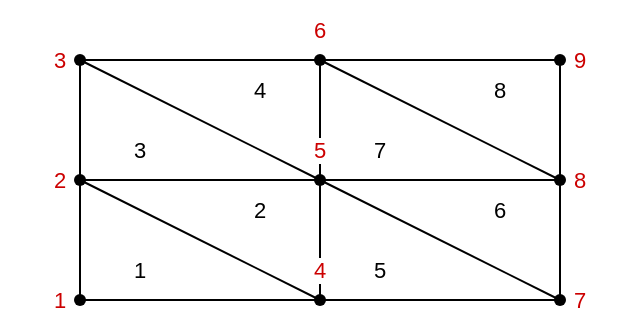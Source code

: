 <mxfile version="24.8.6">
  <diagram name="Страница — 1" id="l0QOXP5234HmV0FwAG8T">
    <mxGraphModel dx="677" dy="337" grid="0" gridSize="10" guides="1" tooltips="1" connect="1" arrows="1" fold="1" page="1" pageScale="1" pageWidth="3300" pageHeight="4681" math="0" shadow="0">
      <root>
        <mxCell id="0" />
        <mxCell id="1" parent="0" />
        <mxCell id="o9wPqBdmpMPgxlsrKfYx-23" value="" style="rounded=0;whiteSpace=wrap;html=1;fontFamily=Helvetica;fontSize=11;fontColor=default;labelBackgroundColor=default;" vertex="1" parent="1">
          <mxGeometry x="160" y="40" width="120" height="60" as="geometry" />
        </mxCell>
        <mxCell id="o9wPqBdmpMPgxlsrKfYx-24" value="" style="rounded=0;whiteSpace=wrap;html=1;fontFamily=Helvetica;fontSize=11;fontColor=default;labelBackgroundColor=default;" vertex="1" parent="1">
          <mxGeometry x="280" y="40" width="120" height="80" as="geometry" />
        </mxCell>
        <mxCell id="o9wPqBdmpMPgxlsrKfYx-27" value="" style="rounded=0;whiteSpace=wrap;html=1;fontFamily=Helvetica;fontSize=11;fontColor=default;labelBackgroundColor=default;" vertex="1" parent="1">
          <mxGeometry x="160" y="100" width="120" height="60" as="geometry" />
        </mxCell>
        <mxCell id="o9wPqBdmpMPgxlsrKfYx-28" value="" style="rounded=0;whiteSpace=wrap;html=1;fontFamily=Helvetica;fontSize=11;fontColor=default;labelBackgroundColor=default;" vertex="1" parent="1">
          <mxGeometry x="280" y="100" width="120" height="60" as="geometry" />
        </mxCell>
        <mxCell id="o9wPqBdmpMPgxlsrKfYx-34" style="edgeStyle=orthogonalEdgeStyle;shape=connector;rounded=0;jumpStyle=none;orthogonalLoop=0;jettySize=auto;html=1;exitX=1;exitY=1;exitDx=0;exitDy=0;entryX=0;entryY=0;entryDx=0;entryDy=0;strokeColor=default;align=center;verticalAlign=middle;fontFamily=Helvetica;fontSize=11;fontColor=default;labelBackgroundColor=default;endArrow=none;endFill=0;snapToPoint=0;anchorPointDirection=1;bendable=1;movable=1;cloneable=1;deletable=1;noJump=0;ignoreEdge=0;" edge="1" parent="1" source="o9wPqBdmpMPgxlsrKfYx-27" target="o9wPqBdmpMPgxlsrKfYx-27">
          <mxGeometry relative="1" as="geometry" />
        </mxCell>
        <mxCell id="o9wPqBdmpMPgxlsrKfYx-35" style="edgeStyle=orthogonalEdgeStyle;shape=connector;rounded=0;jumpStyle=none;orthogonalLoop=0;jettySize=auto;html=1;exitX=1;exitY=1;exitDx=0;exitDy=0;entryX=0;entryY=0;entryDx=0;entryDy=0;strokeColor=default;align=center;verticalAlign=middle;fontFamily=Helvetica;fontSize=11;fontColor=default;labelBackgroundColor=default;endArrow=none;endFill=0;" edge="1" parent="1" source="o9wPqBdmpMPgxlsrKfYx-28" target="o9wPqBdmpMPgxlsrKfYx-28">
          <mxGeometry relative="1" as="geometry" />
        </mxCell>
        <mxCell id="o9wPqBdmpMPgxlsrKfYx-40" style="edgeStyle=orthogonalEdgeStyle;shape=connector;rounded=0;jumpStyle=none;orthogonalLoop=0;jettySize=auto;html=1;exitX=0;exitY=0;exitDx=0;exitDy=0;entryX=1;entryY=1;entryDx=0;entryDy=0;strokeColor=default;align=center;verticalAlign=middle;fontFamily=Helvetica;fontSize=11;fontColor=default;labelBackgroundColor=default;endArrow=none;endFill=0;" edge="1" parent="1" source="o9wPqBdmpMPgxlsrKfYx-23" target="o9wPqBdmpMPgxlsrKfYx-23">
          <mxGeometry relative="1" as="geometry" />
        </mxCell>
        <mxCell id="o9wPqBdmpMPgxlsrKfYx-43" value="" style="rounded=0;whiteSpace=wrap;html=1;fontFamily=Helvetica;fontSize=11;fontColor=default;labelBackgroundColor=default;" vertex="1" parent="1">
          <mxGeometry x="280" y="40" width="120" height="60" as="geometry" />
        </mxCell>
        <mxCell id="o9wPqBdmpMPgxlsrKfYx-44" style="edgeStyle=orthogonalEdgeStyle;shape=connector;rounded=0;jumpStyle=none;orthogonalLoop=0;jettySize=auto;html=1;exitX=1;exitY=1;exitDx=0;exitDy=0;entryX=0;entryY=0;entryDx=0;entryDy=0;strokeColor=default;align=center;verticalAlign=middle;fontFamily=Helvetica;fontSize=11;fontColor=default;labelBackgroundColor=default;endArrow=none;endFill=0;snapToPoint=0;anchorPointDirection=1;bendable=1;movable=1;cloneable=1;deletable=1;noJump=0;ignoreEdge=0;" edge="1" parent="1" source="o9wPqBdmpMPgxlsrKfYx-43" target="o9wPqBdmpMPgxlsrKfYx-43">
          <mxGeometry relative="1" as="geometry" />
        </mxCell>
        <mxCell id="o9wPqBdmpMPgxlsrKfYx-49" value="3" style="text;html=1;align=center;verticalAlign=middle;whiteSpace=wrap;rounded=0;fontFamily=Helvetica;fontSize=11;fontColor=default;labelBackgroundColor=default;" vertex="1" parent="1">
          <mxGeometry x="160" y="70" width="60" height="30" as="geometry" />
        </mxCell>
        <mxCell id="o9wPqBdmpMPgxlsrKfYx-50" value="4" style="text;html=1;align=center;verticalAlign=middle;whiteSpace=wrap;rounded=0;fontFamily=Helvetica;fontSize=11;fontColor=default;labelBackgroundColor=default;" vertex="1" parent="1">
          <mxGeometry x="220" y="40" width="60" height="30" as="geometry" />
        </mxCell>
        <mxCell id="o9wPqBdmpMPgxlsrKfYx-51" value="7" style="text;html=1;align=center;verticalAlign=middle;whiteSpace=wrap;rounded=0;fontFamily=Helvetica;fontSize=11;fontColor=default;labelBackgroundColor=default;" vertex="1" parent="1">
          <mxGeometry x="280" y="70" width="60" height="30" as="geometry" />
        </mxCell>
        <mxCell id="o9wPqBdmpMPgxlsrKfYx-52" value="8" style="text;html=1;align=center;verticalAlign=middle;whiteSpace=wrap;rounded=0;fontFamily=Helvetica;fontSize=11;fontColor=default;labelBackgroundColor=default;" vertex="1" parent="1">
          <mxGeometry x="340" y="40" width="60" height="30" as="geometry" />
        </mxCell>
        <mxCell id="o9wPqBdmpMPgxlsrKfYx-53" value="1" style="text;html=1;align=center;verticalAlign=middle;whiteSpace=wrap;rounded=0;fontFamily=Helvetica;fontSize=11;fontColor=default;labelBackgroundColor=default;" vertex="1" parent="1">
          <mxGeometry x="160" y="130" width="60" height="30" as="geometry" />
        </mxCell>
        <mxCell id="o9wPqBdmpMPgxlsrKfYx-54" value="2" style="text;html=1;align=center;verticalAlign=middle;whiteSpace=wrap;rounded=0;fontFamily=Helvetica;fontSize=11;fontColor=default;labelBackgroundColor=default;" vertex="1" parent="1">
          <mxGeometry x="220" y="100" width="60" height="30" as="geometry" />
        </mxCell>
        <mxCell id="o9wPqBdmpMPgxlsrKfYx-55" value="5" style="text;html=1;align=center;verticalAlign=middle;whiteSpace=wrap;rounded=0;fontFamily=Helvetica;fontSize=11;fontColor=default;labelBackgroundColor=default;" vertex="1" parent="1">
          <mxGeometry x="280" y="130" width="60" height="30" as="geometry" />
        </mxCell>
        <mxCell id="o9wPqBdmpMPgxlsrKfYx-56" value="6" style="text;html=1;align=center;verticalAlign=middle;whiteSpace=wrap;rounded=0;fontFamily=Helvetica;fontSize=11;fontColor=default;labelBackgroundColor=default;" vertex="1" parent="1">
          <mxGeometry x="340" y="100" width="60" height="30" as="geometry" />
        </mxCell>
        <mxCell id="o9wPqBdmpMPgxlsrKfYx-57" value="" style="shape=waypoint;sketch=0;fillStyle=solid;size=6;pointerEvents=1;points=[];fillColor=none;resizable=0;rotatable=0;perimeter=centerPerimeter;snapToPoint=1;fontFamily=Helvetica;fontSize=11;fontColor=default;labelBackgroundColor=default;" vertex="1" parent="1">
          <mxGeometry x="150" y="30" width="20" height="20" as="geometry" />
        </mxCell>
        <mxCell id="o9wPqBdmpMPgxlsrKfYx-58" value="" style="shape=waypoint;sketch=0;fillStyle=solid;size=6;pointerEvents=1;points=[];fillColor=none;resizable=0;rotatable=0;perimeter=centerPerimeter;snapToPoint=1;fontFamily=Helvetica;fontSize=11;fontColor=default;labelBackgroundColor=default;" vertex="1" parent="1">
          <mxGeometry x="270" y="30" width="20" height="20" as="geometry" />
        </mxCell>
        <mxCell id="o9wPqBdmpMPgxlsrKfYx-59" value="" style="shape=waypoint;sketch=0;fillStyle=solid;size=6;pointerEvents=1;points=[];fillColor=none;resizable=0;rotatable=0;perimeter=centerPerimeter;snapToPoint=1;fontFamily=Helvetica;fontSize=11;fontColor=default;labelBackgroundColor=default;" vertex="1" parent="1">
          <mxGeometry x="390" y="30" width="20" height="20" as="geometry" />
        </mxCell>
        <mxCell id="o9wPqBdmpMPgxlsrKfYx-60" value="" style="shape=waypoint;sketch=0;fillStyle=solid;size=6;pointerEvents=1;points=[];fillColor=none;resizable=0;rotatable=0;perimeter=centerPerimeter;snapToPoint=1;fontFamily=Helvetica;fontSize=11;fontColor=default;labelBackgroundColor=default;" vertex="1" parent="1">
          <mxGeometry x="150" y="90" width="20" height="20" as="geometry" />
        </mxCell>
        <mxCell id="o9wPqBdmpMPgxlsrKfYx-61" value="" style="shape=waypoint;sketch=0;fillStyle=solid;size=6;pointerEvents=1;points=[];fillColor=none;resizable=0;rotatable=0;perimeter=centerPerimeter;snapToPoint=1;fontFamily=Helvetica;fontSize=11;fontColor=default;labelBackgroundColor=default;" vertex="1" parent="1">
          <mxGeometry x="150" y="150" width="20" height="20" as="geometry" />
        </mxCell>
        <mxCell id="o9wPqBdmpMPgxlsrKfYx-64" value="" style="shape=waypoint;sketch=0;fillStyle=solid;size=6;pointerEvents=1;points=[];fillColor=none;resizable=0;rotatable=0;perimeter=centerPerimeter;snapToPoint=1;fontFamily=Helvetica;fontSize=11;fontColor=default;labelBackgroundColor=default;" vertex="1" parent="1">
          <mxGeometry x="270" y="150" width="20" height="20" as="geometry" />
        </mxCell>
        <mxCell id="o9wPqBdmpMPgxlsrKfYx-65" value="" style="shape=waypoint;sketch=0;fillStyle=solid;size=6;pointerEvents=1;points=[];fillColor=none;resizable=0;rotatable=0;perimeter=centerPerimeter;snapToPoint=1;fontFamily=Helvetica;fontSize=11;fontColor=default;labelBackgroundColor=default;" vertex="1" parent="1">
          <mxGeometry x="390" y="150" width="20" height="20" as="geometry" />
        </mxCell>
        <mxCell id="o9wPqBdmpMPgxlsrKfYx-66" value="" style="shape=waypoint;sketch=0;fillStyle=solid;size=6;pointerEvents=1;points=[];fillColor=none;resizable=0;rotatable=0;perimeter=centerPerimeter;snapToPoint=1;fontFamily=Helvetica;fontSize=11;fontColor=default;labelBackgroundColor=default;" vertex="1" parent="1">
          <mxGeometry x="390" y="90" width="20" height="20" as="geometry" />
        </mxCell>
        <mxCell id="o9wPqBdmpMPgxlsrKfYx-67" value="" style="shape=waypoint;sketch=0;fillStyle=solid;size=6;pointerEvents=1;points=[];fillColor=none;resizable=0;rotatable=0;perimeter=centerPerimeter;snapToPoint=1;fontFamily=Helvetica;fontSize=11;fontColor=default;labelBackgroundColor=default;" vertex="1" parent="1">
          <mxGeometry x="270" y="90" width="20" height="20" as="geometry" />
        </mxCell>
        <mxCell id="o9wPqBdmpMPgxlsrKfYx-68" value="1" style="text;html=1;align=center;verticalAlign=middle;whiteSpace=wrap;rounded=0;fontFamily=Helvetica;fontSize=11;fontColor=#CC0000;labelBackgroundColor=default;" vertex="1" parent="1">
          <mxGeometry x="120" y="145" width="60" height="30" as="geometry" />
        </mxCell>
        <mxCell id="o9wPqBdmpMPgxlsrKfYx-69" value="2" style="text;html=1;align=center;verticalAlign=middle;whiteSpace=wrap;rounded=0;fontFamily=Helvetica;fontSize=11;fontColor=#CC0000;labelBackgroundColor=default;" vertex="1" parent="1">
          <mxGeometry x="120" y="85" width="60" height="30" as="geometry" />
        </mxCell>
        <mxCell id="o9wPqBdmpMPgxlsrKfYx-70" value="3" style="text;html=1;align=center;verticalAlign=middle;whiteSpace=wrap;rounded=0;fontFamily=Helvetica;fontSize=11;fontColor=#CC0000;labelBackgroundColor=default;" vertex="1" parent="1">
          <mxGeometry x="120" y="25" width="60" height="30" as="geometry" />
        </mxCell>
        <mxCell id="o9wPqBdmpMPgxlsrKfYx-71" value="4" style="text;html=1;align=center;verticalAlign=middle;whiteSpace=wrap;rounded=0;fontFamily=Helvetica;fontSize=11;fontColor=#CC0000;labelBackgroundColor=default;" vertex="1" parent="1">
          <mxGeometry x="250" y="130" width="60" height="30" as="geometry" />
        </mxCell>
        <mxCell id="o9wPqBdmpMPgxlsrKfYx-72" value="5" style="text;html=1;align=center;verticalAlign=middle;whiteSpace=wrap;rounded=0;fontFamily=Helvetica;fontSize=11;fontColor=#CC0000;labelBackgroundColor=default;" vertex="1" parent="1">
          <mxGeometry x="250" y="70" width="60" height="30" as="geometry" />
        </mxCell>
        <mxCell id="o9wPqBdmpMPgxlsrKfYx-73" value="6" style="text;html=1;align=center;verticalAlign=middle;whiteSpace=wrap;rounded=0;fontFamily=Helvetica;fontSize=11;fontColor=#CC0000;labelBackgroundColor=default;" vertex="1" parent="1">
          <mxGeometry x="250" y="10" width="60" height="30" as="geometry" />
        </mxCell>
        <mxCell id="o9wPqBdmpMPgxlsrKfYx-74" value="7" style="text;html=1;align=center;verticalAlign=middle;whiteSpace=wrap;rounded=0;fontFamily=Helvetica;fontSize=11;fontColor=#CC0000;labelBackgroundColor=default;" vertex="1" parent="1">
          <mxGeometry x="380" y="145" width="60" height="30" as="geometry" />
        </mxCell>
        <mxCell id="o9wPqBdmpMPgxlsrKfYx-75" value="8" style="text;html=1;align=center;verticalAlign=middle;whiteSpace=wrap;rounded=0;fontFamily=Helvetica;fontSize=11;fontColor=#CC0000;labelBackgroundColor=default;" vertex="1" parent="1">
          <mxGeometry x="380" y="85" width="60" height="30" as="geometry" />
        </mxCell>
        <mxCell id="o9wPqBdmpMPgxlsrKfYx-76" value="9" style="text;html=1;align=center;verticalAlign=middle;whiteSpace=wrap;rounded=0;fontFamily=Helvetica;fontSize=11;fontColor=#CC0000;labelBackgroundColor=default;" vertex="1" parent="1">
          <mxGeometry x="380" y="25" width="60" height="30" as="geometry" />
        </mxCell>
      </root>
    </mxGraphModel>
  </diagram>
</mxfile>
